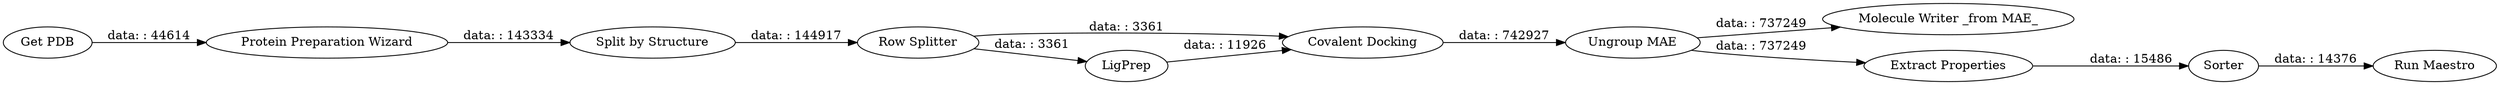 digraph {
	"-3447740011702838559_11" [label="Protein Preparation Wizard"]
	"-3447740011702838559_16" [label="Run Maestro"]
	"-3447740011702838559_17" [label="Covalent Docking"]
	"-3447740011702838559_21" [label="Molecule Writer _from MAE_"]
	"-3447740011702838559_20" [label=Sorter]
	"-3447740011702838559_15" [label="Row Splitter"]
	"-3447740011702838559_14" [label=LigPrep]
	"-3447740011702838559_12" [label="Split by Structure"]
	"-3447740011702838559_18" [label="Ungroup MAE"]
	"-3447740011702838559_19" [label="Extract Properties"]
	"-3447740011702838559_10" [label="Get PDB"]
	"-3447740011702838559_14" -> "-3447740011702838559_17" [label="data: : 11926"]
	"-3447740011702838559_11" -> "-3447740011702838559_12" [label="data: : 143334"]
	"-3447740011702838559_18" -> "-3447740011702838559_21" [label="data: : 737249"]
	"-3447740011702838559_15" -> "-3447740011702838559_14" [label="data: : 3361"]
	"-3447740011702838559_17" -> "-3447740011702838559_18" [label="data: : 742927"]
	"-3447740011702838559_15" -> "-3447740011702838559_17" [label="data: : 3361"]
	"-3447740011702838559_19" -> "-3447740011702838559_20" [label="data: : 15486"]
	"-3447740011702838559_18" -> "-3447740011702838559_19" [label="data: : 737249"]
	"-3447740011702838559_10" -> "-3447740011702838559_11" [label="data: : 44614"]
	"-3447740011702838559_12" -> "-3447740011702838559_15" [label="data: : 144917"]
	"-3447740011702838559_20" -> "-3447740011702838559_16" [label="data: : 14376"]
	rankdir=LR
}
